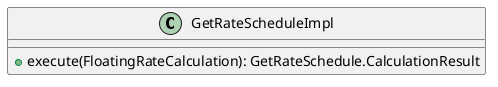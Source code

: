 @startuml

    class GetRateScheduleImpl [[GetRateScheduleImpl.html]] {
        +execute(FloatingRateCalculation): GetRateSchedule.CalculationResult
    }

@enduml
